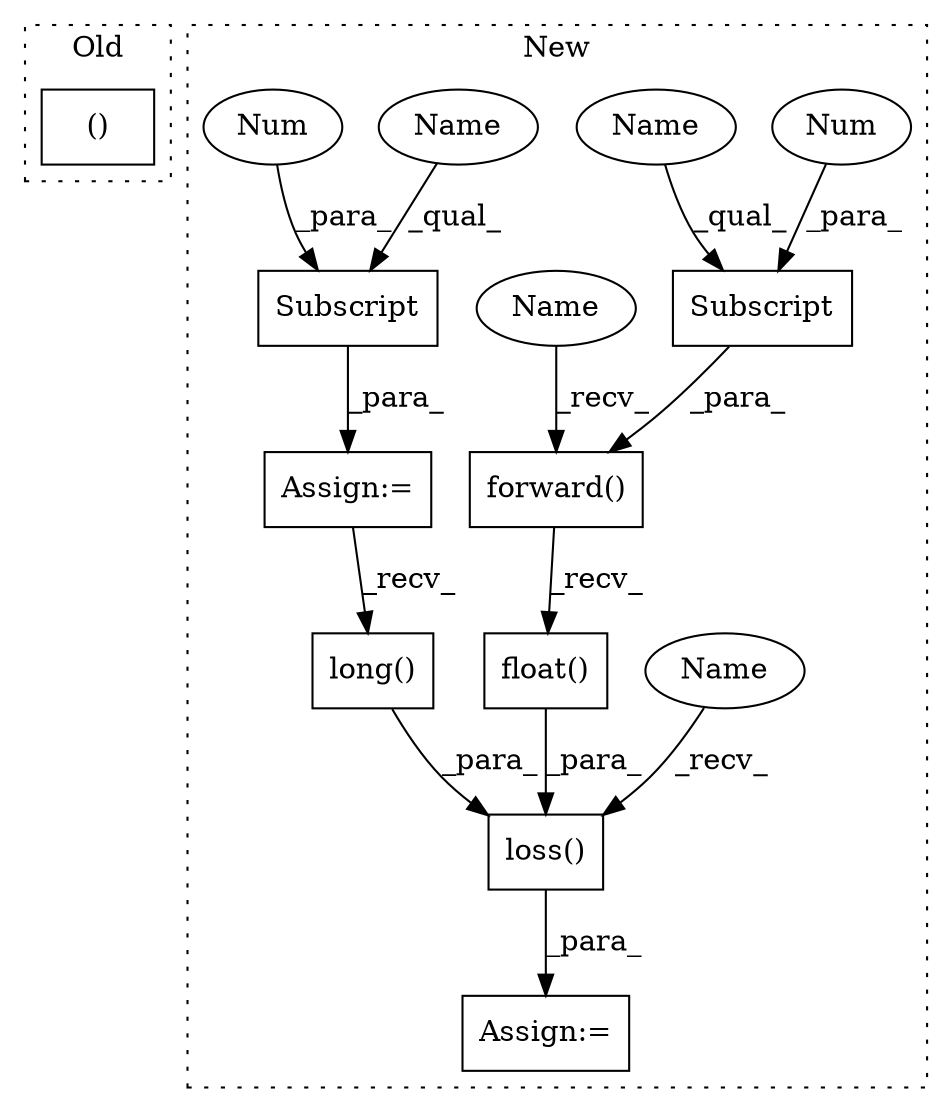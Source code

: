 digraph G {
subgraph cluster0 {
1 [label="()" a="54" s="1027" l="6" shape="box"];
label = "Old";
style="dotted";
}
subgraph cluster1 {
2 [label="loss()" a="75" s="981,1013" l="10,1" shape="box"];
3 [label="Assign:=" a="68" s="954" l="3" shape="box"];
4 [label="Subscript" a="63" s="957,0" l="8,0" shape="box"];
5 [label="Subscript" a="63" s="915,0" l="8,0" shape="box"];
6 [label="long()" a="75" s="1005" l="8" shape="box"];
7 [label="forward()" a="75" s="902,923" l="13,1" shape="box"];
8 [label="Num" a="76" s="921" l="1" shape="ellipse"];
9 [label="Num" a="76" s="963" l="1" shape="ellipse"];
10 [label="float()" a="75" s="991" l="12" shape="box"];
11 [label="Assign:=" a="68" s="978" l="3" shape="box"];
12 [label="Name" a="87" s="902" l="4" shape="ellipse"];
13 [label="Name" a="87" s="981" l="4" shape="ellipse"];
14 [label="Name" a="87" s="915" l="5" shape="ellipse"];
15 [label="Name" a="87" s="957" l="5" shape="ellipse"];
label = "New";
style="dotted";
}
2 -> 11 [label="_para_"];
3 -> 6 [label="_recv_"];
4 -> 3 [label="_para_"];
5 -> 7 [label="_para_"];
6 -> 2 [label="_para_"];
7 -> 10 [label="_recv_"];
8 -> 5 [label="_para_"];
9 -> 4 [label="_para_"];
10 -> 2 [label="_para_"];
12 -> 7 [label="_recv_"];
13 -> 2 [label="_recv_"];
14 -> 5 [label="_qual_"];
15 -> 4 [label="_qual_"];
}